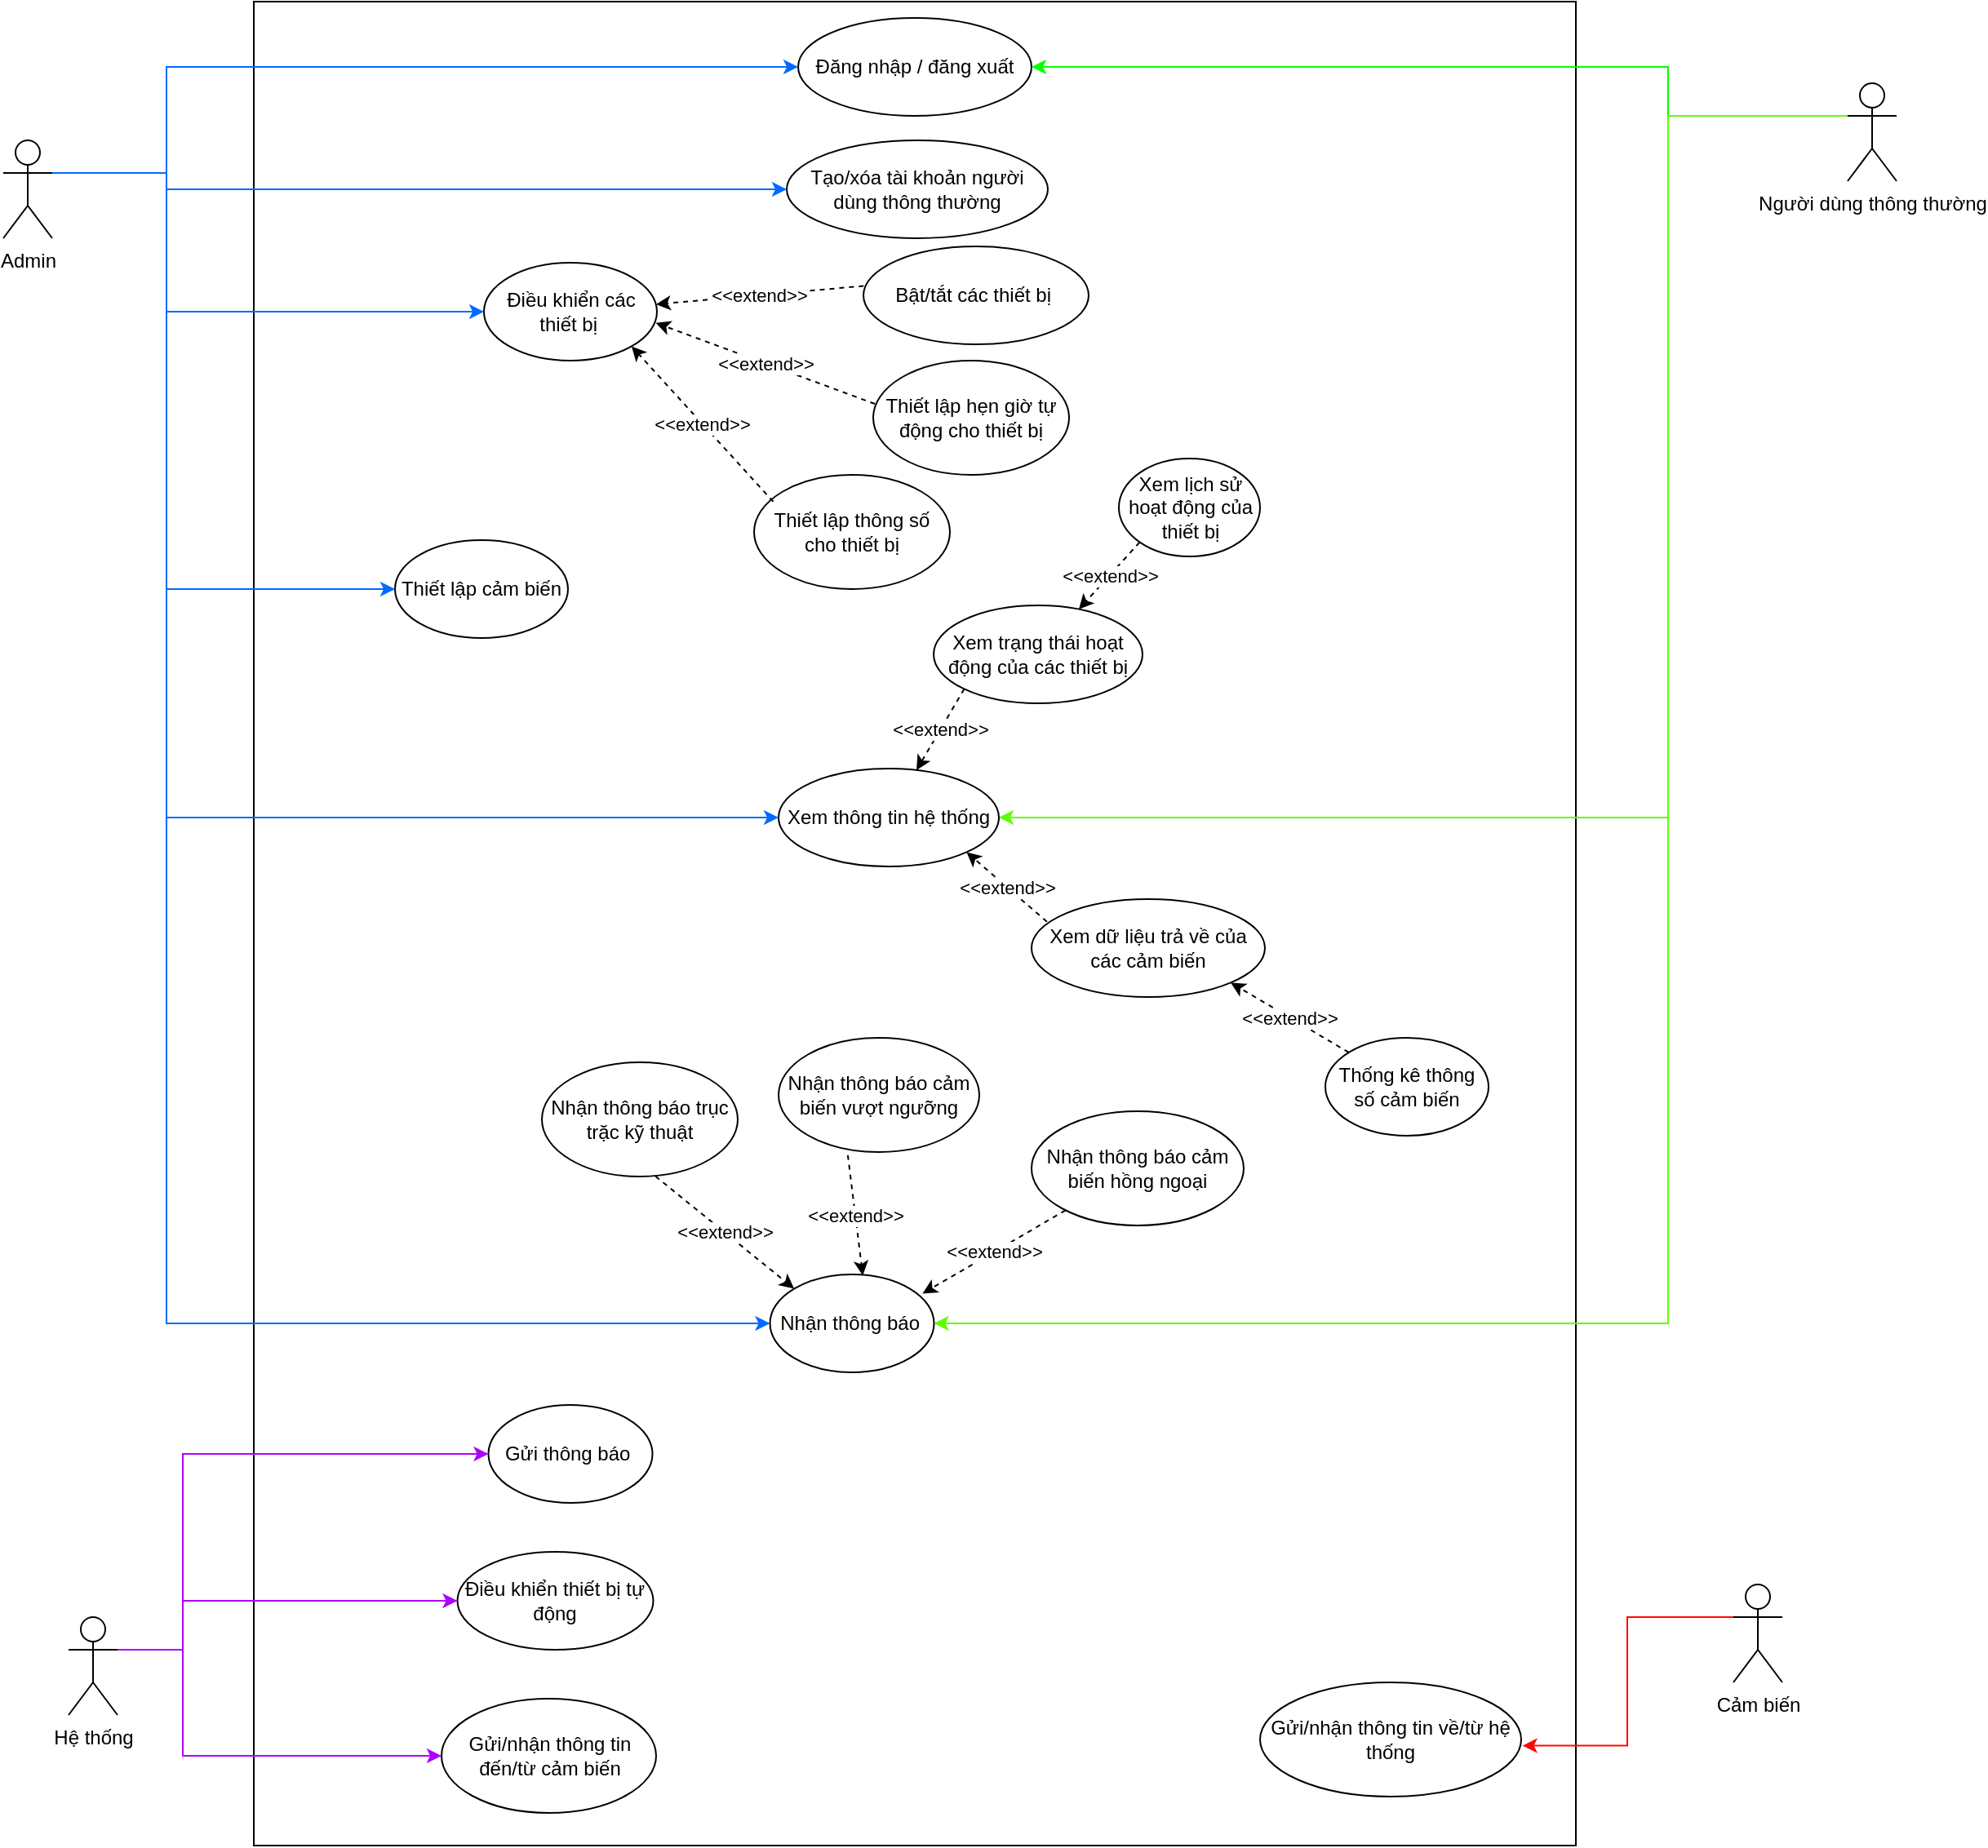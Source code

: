 <mxfile version="21.0.2" type="github">
  <diagram name="Page-1" id="Gs4qEUFltZ7bUWOozk17">
    <mxGraphModel dx="1728" dy="937" grid="1" gridSize="10" guides="1" tooltips="1" connect="1" arrows="1" fold="1" page="1" pageScale="1" pageWidth="827" pageHeight="1169" math="0" shadow="0">
      <root>
        <mxCell id="0" />
        <mxCell id="1" parent="0" />
        <mxCell id="4kdjvfuADfTnEWXonBw7-9" value="" style="rounded=0;whiteSpace=wrap;html=1;" parent="1" vertex="1">
          <mxGeometry x="163.5" y="30" width="810" height="1130" as="geometry" />
        </mxCell>
        <mxCell id="IxM3IXugmNxA2LXYIeKf-2" value="Admin" style="shape=umlActor;verticalLabelPosition=bottom;verticalAlign=top;html=1;outlineConnect=0;" parent="1" vertex="1">
          <mxGeometry x="10" y="115" width="30" height="60" as="geometry" />
        </mxCell>
        <mxCell id="IxM3IXugmNxA2LXYIeKf-3" value="Đăng nhập / đăng xuất" style="ellipse;whiteSpace=wrap;html=1;" parent="1" vertex="1">
          <mxGeometry x="497" y="40" width="143" height="60" as="geometry" />
        </mxCell>
        <mxCell id="IxM3IXugmNxA2LXYIeKf-4" value="Xem trạng thái hoạt động của các thiết bị" style="ellipse;whiteSpace=wrap;html=1;" parent="1" vertex="1">
          <mxGeometry x="580" y="400" width="128" height="60" as="geometry" />
        </mxCell>
        <mxCell id="IxM3IXugmNxA2LXYIeKf-5" value="Điều khiển các thiết bị&amp;nbsp;" style="ellipse;whiteSpace=wrap;html=1;" parent="1" vertex="1">
          <mxGeometry x="304.5" y="190" width="106" height="60" as="geometry" />
        </mxCell>
        <mxCell id="IxM3IXugmNxA2LXYIeKf-6" value="Bật/tắt các thiết bị&amp;nbsp;" style="ellipse;whiteSpace=wrap;html=1;" parent="1" vertex="1">
          <mxGeometry x="537" y="180" width="138" height="60" as="geometry" />
        </mxCell>
        <mxCell id="IxM3IXugmNxA2LXYIeKf-10" value="Thiết lập hẹn giờ tự động cho thiết bị" style="ellipse;whiteSpace=wrap;html=1;" parent="1" vertex="1">
          <mxGeometry x="543" y="250" width="120" height="70" as="geometry" />
        </mxCell>
        <mxCell id="IxM3IXugmNxA2LXYIeKf-14" value="" style="endArrow=classic;html=1;rounded=0;entryX=0;entryY=0.5;entryDx=0;entryDy=0;exitX=1;exitY=0.333;exitDx=0;exitDy=0;exitPerimeter=0;edgeStyle=orthogonalEdgeStyle;fillColor=#dae8fc;strokeColor=#006aff;startArrow=none;" parent="1" source="IxM3IXugmNxA2LXYIeKf-2" target="IxM3IXugmNxA2LXYIeKf-3" edge="1">
          <mxGeometry width="50" height="50" relative="1" as="geometry">
            <mxPoint x="90" y="140" as="sourcePoint" />
            <mxPoint x="140" y="90" as="targetPoint" />
            <Array as="points">
              <mxPoint x="110" y="135" />
              <mxPoint x="110" y="70" />
            </Array>
          </mxGeometry>
        </mxCell>
        <mxCell id="IxM3IXugmNxA2LXYIeKf-17" value="" style="endArrow=classic;html=1;rounded=0;exitX=1;exitY=0.333;exitDx=0;exitDy=0;exitPerimeter=0;edgeStyle=orthogonalEdgeStyle;fillColor=#dae8fc;strokeColor=#006aff;entryX=0;entryY=0.5;entryDx=0;entryDy=0;" parent="1" source="IxM3IXugmNxA2LXYIeKf-2" target="IxM3IXugmNxA2LXYIeKf-5" edge="1">
          <mxGeometry width="50" height="50" relative="1" as="geometry">
            <mxPoint x="90" y="270" as="sourcePoint" />
            <mxPoint x="206.0" y="230" as="targetPoint" />
            <Array as="points">
              <mxPoint x="110" y="135" />
              <mxPoint x="110" y="220" />
            </Array>
          </mxGeometry>
        </mxCell>
        <mxCell id="mgnu9aJAeOz-eLiKnWUO-1" value="Cảm biến" style="shape=umlActor;verticalLabelPosition=bottom;verticalAlign=top;html=1;outlineConnect=0;" parent="1" vertex="1">
          <mxGeometry x="1070" y="1000" width="30" height="60" as="geometry" />
        </mxCell>
        <mxCell id="mgnu9aJAeOz-eLiKnWUO-2" value="Người dùng thông thường" style="shape=umlActor;verticalLabelPosition=bottom;verticalAlign=top;html=1;outlineConnect=0;" parent="1" vertex="1">
          <mxGeometry x="1140" y="80" width="30" height="60" as="geometry" />
        </mxCell>
        <mxCell id="mgnu9aJAeOz-eLiKnWUO-5" value="" style="endArrow=classic;html=1;rounded=0;exitX=0;exitY=0.333;exitDx=0;exitDy=0;exitPerimeter=0;entryX=1;entryY=0.5;entryDx=0;entryDy=0;edgeStyle=orthogonalEdgeStyle;fillColor=#008a00;strokeColor=#00ff00;" parent="1" source="mgnu9aJAeOz-eLiKnWUO-2" target="IxM3IXugmNxA2LXYIeKf-3" edge="1">
          <mxGeometry width="50" height="50" relative="1" as="geometry">
            <mxPoint x="720" y="360" as="sourcePoint" />
            <mxPoint x="770" y="310" as="targetPoint" />
            <Array as="points">
              <mxPoint x="1030" y="100" />
              <mxPoint x="1030" y="70" />
            </Array>
          </mxGeometry>
        </mxCell>
        <mxCell id="mgnu9aJAeOz-eLiKnWUO-7" value="&amp;lt;&amp;lt;extend&amp;gt;&amp;gt;" style="endArrow=classic;html=1;rounded=0;exitX=0.001;exitY=0.404;exitDx=0;exitDy=0;exitPerimeter=0;dashed=1;" parent="1" source="IxM3IXugmNxA2LXYIeKf-6" target="IxM3IXugmNxA2LXYIeKf-5" edge="1">
          <mxGeometry width="50" height="50" relative="1" as="geometry">
            <mxPoint x="590" y="400" as="sourcePoint" />
            <mxPoint x="640" y="350" as="targetPoint" />
          </mxGeometry>
        </mxCell>
        <mxCell id="mgnu9aJAeOz-eLiKnWUO-8" value="&amp;lt;&amp;lt;extend&amp;gt;&amp;gt;" style="endArrow=classic;html=1;rounded=0;exitX=0.009;exitY=0.379;exitDx=0;exitDy=0;exitPerimeter=0;dashed=1;entryX=0.993;entryY=0.615;entryDx=0;entryDy=0;entryPerimeter=0;" parent="1" source="IxM3IXugmNxA2LXYIeKf-10" target="IxM3IXugmNxA2LXYIeKf-5" edge="1">
          <mxGeometry width="50" height="50" relative="1" as="geometry">
            <mxPoint x="519" y="484" as="sourcePoint" />
            <mxPoint x="355" y="393" as="targetPoint" />
          </mxGeometry>
        </mxCell>
        <mxCell id="mgnu9aJAeOz-eLiKnWUO-9" value="Tạo/xóa tài khoản người dùng thông thường" style="ellipse;whiteSpace=wrap;html=1;" parent="1" vertex="1">
          <mxGeometry x="490" y="115" width="160" height="60" as="geometry" />
        </mxCell>
        <mxCell id="mgnu9aJAeOz-eLiKnWUO-10" value="" style="endArrow=classic;html=1;rounded=0;exitX=1;exitY=0.333;exitDx=0;exitDy=0;exitPerimeter=0;entryX=0;entryY=0.5;entryDx=0;entryDy=0;edgeStyle=orthogonalEdgeStyle;fillColor=#dae8fc;strokeColor=#006aff;" parent="1" source="IxM3IXugmNxA2LXYIeKf-2" target="mgnu9aJAeOz-eLiKnWUO-9" edge="1">
          <mxGeometry width="50" height="50" relative="1" as="geometry">
            <mxPoint x="560" y="240" as="sourcePoint" />
            <mxPoint x="610" y="190" as="targetPoint" />
            <Array as="points">
              <mxPoint x="110" y="135" />
              <mxPoint x="110" y="145" />
            </Array>
          </mxGeometry>
        </mxCell>
        <mxCell id="4kdjvfuADfTnEWXonBw7-1" value="Thiết lập thông số cho thiết bị" style="ellipse;whiteSpace=wrap;html=1;" parent="1" vertex="1">
          <mxGeometry x="470" y="320" width="120" height="70" as="geometry" />
        </mxCell>
        <mxCell id="4kdjvfuADfTnEWXonBw7-2" value="&amp;lt;&amp;lt;extend&amp;gt;&amp;gt;" style="endArrow=classic;html=1;rounded=0;exitX=0.098;exitY=0.235;exitDx=0;exitDy=0;exitPerimeter=0;dashed=1;entryX=1;entryY=1;entryDx=0;entryDy=0;" parent="1" source="4kdjvfuADfTnEWXonBw7-1" target="IxM3IXugmNxA2LXYIeKf-5" edge="1">
          <mxGeometry width="50" height="50" relative="1" as="geometry">
            <mxPoint x="443" y="287" as="sourcePoint" />
            <mxPoint x="329" y="257" as="targetPoint" />
          </mxGeometry>
        </mxCell>
        <mxCell id="4kdjvfuADfTnEWXonBw7-3" value="Xem dữ liệu trả về của các cảm biến" style="ellipse;whiteSpace=wrap;html=1;" parent="1" vertex="1">
          <mxGeometry x="640" y="580" width="143" height="60" as="geometry" />
        </mxCell>
        <mxCell id="4kdjvfuADfTnEWXonBw7-4" value="" style="endArrow=classic;html=1;rounded=0;strokeColor=#006aff;exitX=1;exitY=0.333;exitDx=0;exitDy=0;exitPerimeter=0;entryX=0;entryY=0.5;entryDx=0;entryDy=0;edgeStyle=orthogonalEdgeStyle;fillColor=#dae8fc;" parent="1" source="IxM3IXugmNxA2LXYIeKf-2" target="HuLzoXBlrntYcY_2X0fd-4" edge="1">
          <mxGeometry width="50" height="50" relative="1" as="geometry">
            <mxPoint x="570" y="400" as="sourcePoint" />
            <mxPoint x="620" y="350" as="targetPoint" />
            <Array as="points">
              <mxPoint x="110" y="135" />
              <mxPoint x="110" y="530" />
            </Array>
          </mxGeometry>
        </mxCell>
        <mxCell id="4kdjvfuADfTnEWXonBw7-6" value="" style="endArrow=classic;html=1;rounded=0;strokeColor=#5eff00;exitX=0;exitY=0.333;exitDx=0;exitDy=0;exitPerimeter=0;entryX=1;entryY=0.5;entryDx=0;entryDy=0;fillColor=#d5e8d4;edgeStyle=orthogonalEdgeStyle;" parent="1" source="mgnu9aJAeOz-eLiKnWUO-2" target="HuLzoXBlrntYcY_2X0fd-4" edge="1">
          <mxGeometry width="50" height="50" relative="1" as="geometry">
            <mxPoint x="570" y="400" as="sourcePoint" />
            <mxPoint x="620" y="350" as="targetPoint" />
            <Array as="points">
              <mxPoint x="1030" y="100" />
              <mxPoint x="1030" y="530" />
            </Array>
          </mxGeometry>
        </mxCell>
        <mxCell id="4kdjvfuADfTnEWXonBw7-12" value="Gửi/nhận thông tin về/từ hệ thống" style="ellipse;whiteSpace=wrap;html=1;" parent="1" vertex="1">
          <mxGeometry x="780" y="1060" width="160" height="70" as="geometry" />
        </mxCell>
        <mxCell id="4kdjvfuADfTnEWXonBw7-13" value="" style="endArrow=classic;html=1;rounded=0;strokeColor=#ff0800;exitX=0;exitY=0.333;exitDx=0;exitDy=0;exitPerimeter=0;entryX=1.005;entryY=0.554;entryDx=0;entryDy=0;fillColor=#f8cecc;entryPerimeter=0;edgeStyle=orthogonalEdgeStyle;" parent="1" source="mgnu9aJAeOz-eLiKnWUO-1" target="4kdjvfuADfTnEWXonBw7-12" edge="1">
          <mxGeometry width="50" height="50" relative="1" as="geometry">
            <mxPoint x="560" y="860" as="sourcePoint" />
            <mxPoint x="610" y="810" as="targetPoint" />
          </mxGeometry>
        </mxCell>
        <mxCell id="4kdjvfuADfTnEWXonBw7-14" value="Xem lịch sử hoạt động của thiết bị" style="ellipse;whiteSpace=wrap;html=1;" parent="1" vertex="1">
          <mxGeometry x="693.5" y="310" width="86.5" height="60" as="geometry" />
        </mxCell>
        <mxCell id="4kdjvfuADfTnEWXonBw7-15" value="Thống kê thông số cảm biến" style="ellipse;whiteSpace=wrap;html=1;" parent="1" vertex="1">
          <mxGeometry x="820" y="665" width="100" height="60" as="geometry" />
        </mxCell>
        <mxCell id="4kdjvfuADfTnEWXonBw7-20" value="Nhận thông báo trục trặc kỹ thuật" style="ellipse;whiteSpace=wrap;html=1;" parent="1" vertex="1">
          <mxGeometry x="340" y="680" width="120" height="70" as="geometry" />
        </mxCell>
        <mxCell id="4kdjvfuADfTnEWXonBw7-21" value="Nhận thông báo cảm biến vượt ngưỡng" style="ellipse;whiteSpace=wrap;html=1;" parent="1" vertex="1">
          <mxGeometry x="485" y="665" width="123" height="70" as="geometry" />
        </mxCell>
        <mxCell id="4kdjvfuADfTnEWXonBw7-22" value="Nhận thông báo cảm biến hồng ngoại" style="ellipse;whiteSpace=wrap;html=1;" parent="1" vertex="1">
          <mxGeometry x="640" y="710" width="130" height="70" as="geometry" />
        </mxCell>
        <mxCell id="4kdjvfuADfTnEWXonBw7-24" value="" style="endArrow=classic;html=1;rounded=0;strokeColor=#5eff00;exitX=0;exitY=0.333;exitDx=0;exitDy=0;exitPerimeter=0;entryX=1;entryY=0.5;entryDx=0;entryDy=0;edgeStyle=orthogonalEdgeStyle;" parent="1" source="mgnu9aJAeOz-eLiKnWUO-2" target="HuLzoXBlrntYcY_2X0fd-8" edge="1">
          <mxGeometry width="50" height="50" relative="1" as="geometry">
            <mxPoint x="640" y="490" as="sourcePoint" />
            <mxPoint x="690" y="440" as="targetPoint" />
            <Array as="points">
              <mxPoint x="1030" y="100" />
              <mxPoint x="1030" y="840" />
            </Array>
          </mxGeometry>
        </mxCell>
        <mxCell id="4kdjvfuADfTnEWXonBw7-27" value="" style="endArrow=classic;html=1;rounded=0;strokeColor=#006aff;exitX=1;exitY=0.333;exitDx=0;exitDy=0;exitPerimeter=0;entryX=0;entryY=0.5;entryDx=0;entryDy=0;edgeStyle=orthogonalEdgeStyle;" parent="1" source="IxM3IXugmNxA2LXYIeKf-2" target="HuLzoXBlrntYcY_2X0fd-8" edge="1">
          <mxGeometry width="50" height="50" relative="1" as="geometry">
            <mxPoint x="640" y="580" as="sourcePoint" />
            <mxPoint x="690" y="530" as="targetPoint" />
            <Array as="points">
              <mxPoint x="110" y="135" />
              <mxPoint x="110" y="840" />
            </Array>
          </mxGeometry>
        </mxCell>
        <mxCell id="YS6VelFkqiLriuPiUzbp-1" value="&amp;lt;&amp;lt;extend&amp;gt;&amp;gt;" style="endArrow=classic;html=1;rounded=0;exitX=0;exitY=1;exitDx=0;exitDy=0;dashed=1;" parent="1" source="4kdjvfuADfTnEWXonBw7-14" target="IxM3IXugmNxA2LXYIeKf-4" edge="1">
          <mxGeometry width="50" height="50" relative="1" as="geometry">
            <mxPoint x="422" y="366" as="sourcePoint" />
            <mxPoint x="320" y="261" as="targetPoint" />
          </mxGeometry>
        </mxCell>
        <mxCell id="YS6VelFkqiLriuPiUzbp-2" value="&amp;lt;&amp;lt;extend&amp;gt;&amp;gt;" style="endArrow=classic;html=1;rounded=0;dashed=1;entryX=1;entryY=1;entryDx=0;entryDy=0;" parent="1" source="4kdjvfuADfTnEWXonBw7-15" target="4kdjvfuADfTnEWXonBw7-3" edge="1">
          <mxGeometry width="50" height="50" relative="1" as="geometry">
            <mxPoint x="745" y="544" as="sourcePoint" />
            <mxPoint x="666" y="491" as="targetPoint" />
          </mxGeometry>
        </mxCell>
        <mxCell id="HuLzoXBlrntYcY_2X0fd-3" value="Hệ thống" style="shape=umlActor;verticalLabelPosition=bottom;verticalAlign=top;html=1;outlineConnect=0;" vertex="1" parent="1">
          <mxGeometry x="50" y="1020" width="30" height="60" as="geometry" />
        </mxCell>
        <mxCell id="HuLzoXBlrntYcY_2X0fd-4" value="Xem thông tin hệ thống" style="ellipse;whiteSpace=wrap;html=1;" vertex="1" parent="1">
          <mxGeometry x="485" y="500" width="135" height="60" as="geometry" />
        </mxCell>
        <mxCell id="HuLzoXBlrntYcY_2X0fd-5" value="&amp;lt;&amp;lt;extend&amp;gt;&amp;gt;" style="endArrow=classic;html=1;rounded=0;exitX=0;exitY=1;exitDx=0;exitDy=0;dashed=1;" edge="1" parent="1" source="IxM3IXugmNxA2LXYIeKf-4" target="HuLzoXBlrntYcY_2X0fd-4">
          <mxGeometry width="50" height="50" relative="1" as="geometry">
            <mxPoint x="745" y="544" as="sourcePoint" />
            <mxPoint x="666" y="491" as="targetPoint" />
          </mxGeometry>
        </mxCell>
        <mxCell id="HuLzoXBlrntYcY_2X0fd-6" value="&amp;lt;&amp;lt;extend&amp;gt;&amp;gt;" style="endArrow=classic;html=1;rounded=0;exitX=0.066;exitY=0.231;exitDx=0;exitDy=0;dashed=1;entryX=1;entryY=1;entryDx=0;entryDy=0;exitPerimeter=0;" edge="1" parent="1" source="4kdjvfuADfTnEWXonBw7-3" target="HuLzoXBlrntYcY_2X0fd-4">
          <mxGeometry width="50" height="50" relative="1" as="geometry">
            <mxPoint x="557" y="470" as="sourcePoint" />
            <mxPoint x="450" y="510" as="targetPoint" />
          </mxGeometry>
        </mxCell>
        <mxCell id="HuLzoXBlrntYcY_2X0fd-7" value="Điều khiển thiết bị tự động" style="ellipse;whiteSpace=wrap;html=1;" vertex="1" parent="1">
          <mxGeometry x="288.25" y="980" width="120" height="60" as="geometry" />
        </mxCell>
        <mxCell id="HuLzoXBlrntYcY_2X0fd-8" value="Nhận thông báo&amp;nbsp;" style="ellipse;whiteSpace=wrap;html=1;" vertex="1" parent="1">
          <mxGeometry x="479.75" y="810" width="100.5" height="60" as="geometry" />
        </mxCell>
        <mxCell id="HuLzoXBlrntYcY_2X0fd-9" value="&amp;lt;&amp;lt;extend&amp;gt;&amp;gt;" style="endArrow=classic;html=1;rounded=0;dashed=1;entryX=0;entryY=0;entryDx=0;entryDy=0;exitX=0.58;exitY=0.998;exitDx=0;exitDy=0;exitPerimeter=0;" edge="1" parent="1" source="4kdjvfuADfTnEWXonBw7-20" target="HuLzoXBlrntYcY_2X0fd-8">
          <mxGeometry width="50" height="50" relative="1" as="geometry">
            <mxPoint x="690" y="713" as="sourcePoint" />
            <mxPoint x="652" y="661" as="targetPoint" />
          </mxGeometry>
        </mxCell>
        <mxCell id="HuLzoXBlrntYcY_2X0fd-10" value="&amp;lt;&amp;lt;extend&amp;gt;&amp;gt;" style="endArrow=classic;html=1;rounded=0;dashed=1;entryX=0.566;entryY=0.011;entryDx=0;entryDy=0;exitX=0.345;exitY=1.027;exitDx=0;exitDy=0;exitPerimeter=0;entryPerimeter=0;" edge="1" parent="1" source="4kdjvfuADfTnEWXonBw7-21" target="HuLzoXBlrntYcY_2X0fd-8">
          <mxGeometry width="50" height="50" relative="1" as="geometry">
            <mxPoint x="443" y="727" as="sourcePoint" />
            <mxPoint x="396" y="764" as="targetPoint" />
          </mxGeometry>
        </mxCell>
        <mxCell id="HuLzoXBlrntYcY_2X0fd-11" value="&amp;lt;&amp;lt;extend&amp;gt;&amp;gt;" style="endArrow=classic;html=1;rounded=0;dashed=1;entryX=0.93;entryY=0.195;entryDx=0;entryDy=0;entryPerimeter=0;" edge="1" parent="1" source="4kdjvfuADfTnEWXonBw7-22" target="HuLzoXBlrntYcY_2X0fd-8">
          <mxGeometry width="50" height="50" relative="1" as="geometry">
            <mxPoint x="524" y="785" as="sourcePoint" />
            <mxPoint x="411" y="785" as="targetPoint" />
          </mxGeometry>
        </mxCell>
        <mxCell id="HuLzoXBlrntYcY_2X0fd-12" value="Gửi/nhận thông tin đến/từ cảm biến" style="ellipse;whiteSpace=wrap;html=1;" vertex="1" parent="1">
          <mxGeometry x="278.5" y="1070" width="131.5" height="70" as="geometry" />
        </mxCell>
        <mxCell id="HuLzoXBlrntYcY_2X0fd-13" value="" style="endArrow=classic;html=1;rounded=0;exitX=1;exitY=0.333;exitDx=0;exitDy=0;exitPerimeter=0;entryX=0;entryY=0.5;entryDx=0;entryDy=0;fillColor=#e1d5e7;strokeColor=#ae00ff;edgeStyle=orthogonalEdgeStyle;" edge="1" parent="1" source="HuLzoXBlrntYcY_2X0fd-3" target="HuLzoXBlrntYcY_2X0fd-7">
          <mxGeometry width="50" height="50" relative="1" as="geometry">
            <mxPoint x="250" y="770" as="sourcePoint" />
            <mxPoint x="300" y="720" as="targetPoint" />
            <Array as="points">
              <mxPoint x="120" y="1040" />
              <mxPoint x="120" y="1010" />
            </Array>
          </mxGeometry>
        </mxCell>
        <mxCell id="HuLzoXBlrntYcY_2X0fd-14" value="" style="endArrow=classic;html=1;rounded=0;exitX=1;exitY=0.333;exitDx=0;exitDy=0;exitPerimeter=0;entryX=0;entryY=0.5;entryDx=0;entryDy=0;fillColor=#e1d5e7;strokeColor=#ae00ff;edgeStyle=orthogonalEdgeStyle;" edge="1" parent="1" source="HuLzoXBlrntYcY_2X0fd-3" target="HuLzoXBlrntYcY_2X0fd-12">
          <mxGeometry width="50" height="50" relative="1" as="geometry">
            <mxPoint x="100" y="1000" as="sourcePoint" />
            <mxPoint x="247" y="920" as="targetPoint" />
            <Array as="points">
              <mxPoint x="120" y="1040" />
              <mxPoint x="120" y="1105" />
            </Array>
          </mxGeometry>
        </mxCell>
        <mxCell id="HuLzoXBlrntYcY_2X0fd-15" value="Gửi thông báo&amp;nbsp;" style="ellipse;whiteSpace=wrap;html=1;" vertex="1" parent="1">
          <mxGeometry x="307.25" y="890" width="100.5" height="60" as="geometry" />
        </mxCell>
        <mxCell id="HuLzoXBlrntYcY_2X0fd-18" value="" style="endArrow=classic;html=1;rounded=0;entryX=0;entryY=0.5;entryDx=0;entryDy=0;exitX=1;exitY=0.333;exitDx=0;exitDy=0;exitPerimeter=0;edgeStyle=orthogonalEdgeStyle;fillColor=#e1d5e7;strokeColor=#ae00ff;" edge="1" parent="1" source="HuLzoXBlrntYcY_2X0fd-3" target="HuLzoXBlrntYcY_2X0fd-15">
          <mxGeometry width="50" height="50" relative="1" as="geometry">
            <mxPoint x="90" y="1050" as="sourcePoint" />
            <mxPoint x="288" y="1020" as="targetPoint" />
            <Array as="points">
              <mxPoint x="120" y="1040" />
              <mxPoint x="120" y="920" />
            </Array>
          </mxGeometry>
        </mxCell>
        <mxCell id="HuLzoXBlrntYcY_2X0fd-19" value="Thiết lập cảm biến" style="ellipse;whiteSpace=wrap;html=1;" vertex="1" parent="1">
          <mxGeometry x="250" y="360" width="106" height="60" as="geometry" />
        </mxCell>
        <mxCell id="HuLzoXBlrntYcY_2X0fd-20" value="" style="endArrow=classic;html=1;rounded=0;exitX=1;exitY=0.333;exitDx=0;exitDy=0;exitPerimeter=0;entryX=0;entryY=0.5;entryDx=0;entryDy=0;fillColor=#dae8fc;strokeColor=#006aff;edgeStyle=orthogonalEdgeStyle;" edge="1" parent="1" source="IxM3IXugmNxA2LXYIeKf-2" target="HuLzoXBlrntYcY_2X0fd-19">
          <mxGeometry width="50" height="50" relative="1" as="geometry">
            <mxPoint x="660" y="530" as="sourcePoint" />
            <mxPoint x="710" y="480" as="targetPoint" />
            <Array as="points">
              <mxPoint x="110" y="135" />
              <mxPoint x="110" y="390" />
            </Array>
          </mxGeometry>
        </mxCell>
      </root>
    </mxGraphModel>
  </diagram>
</mxfile>
